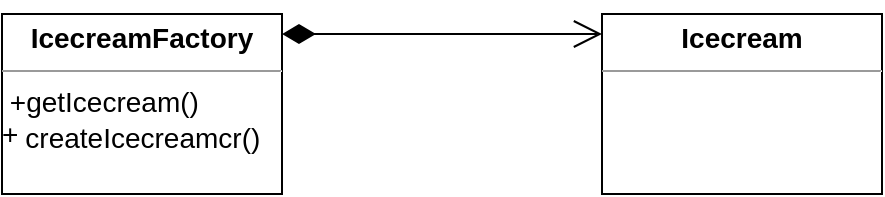 <mxfile>
    <diagram id="Vkf1kccMHPyQg5MPIpvl" name="Page-1">
        <mxGraphModel dx="820" dy="500" grid="1" gridSize="10" guides="1" tooltips="1" connect="1" arrows="1" fold="1" page="1" pageScale="1" pageWidth="827" pageHeight="1169" math="0" shadow="0">
            <root>
                <mxCell id="0"/>
                <mxCell id="1" parent="0"/>
                <mxCell id="3" value="&lt;p style=&quot;margin: 4px 0px 0px ; text-align: center ; font-size: 14px&quot;&gt;&lt;b&gt;&lt;font style=&quot;font-size: 14px&quot;&gt;IcecreamFactory&lt;/font&gt;&lt;/b&gt;&lt;/p&gt;&lt;hr size=&quot;1&quot; style=&quot;font-size: 14px&quot;&gt;&lt;div style=&quot;height: 2px&quot;&gt;&lt;font style=&quot;font-size: 14px&quot;&gt;&amp;nbsp;+getIcecream()&lt;/font&gt;&lt;/div&gt;&lt;div style=&quot;height: 2px&quot;&gt;&lt;font style=&quot;font-size: 14px&quot;&gt;&lt;br&gt;&lt;/font&gt;&lt;/div&gt;&lt;div style=&quot;height: 2px&quot;&gt;&lt;font style=&quot;font-size: 14px&quot;&gt;&lt;br&gt;&lt;/font&gt;&lt;/div&gt;&lt;div style=&quot;height: 2px&quot;&gt;&lt;font style=&quot;font-size: 14px&quot;&gt;&lt;br&gt;&lt;/font&gt;&lt;/div&gt;&lt;div style=&quot;height: 2px&quot;&gt;&lt;font style=&quot;font-size: 14px&quot;&gt;&lt;br&gt;&lt;/font&gt;&lt;/div&gt;&lt;div style=&quot;height: 2px&quot;&gt;&lt;br&gt;&lt;/div&gt;&lt;div style=&quot;height: 2px&quot;&gt;&lt;br&gt;&lt;/div&gt;&lt;div style=&quot;height: 2px&quot;&gt;&lt;span style=&quot;font-size: 14px&quot;&gt;&lt;br&gt;&lt;/span&gt;&lt;/div&gt;&lt;div style=&quot;height: 2px&quot;&gt;&lt;span style=&quot;font-size: 14px&quot;&gt;+&lt;/span&gt;&lt;/div&gt;&lt;span style=&quot;font-size: 14px&quot;&gt;&amp;nbsp; &amp;nbsp;createIcecreamcr()&lt;/span&gt;" style="verticalAlign=top;align=left;overflow=fill;fontSize=12;fontFamily=Helvetica;html=1;" parent="1" vertex="1">
                    <mxGeometry x="80" y="120" width="140" height="90" as="geometry"/>
                </mxCell>
                <mxCell id="9" value="" style="endArrow=open;html=1;endSize=12;startArrow=diamondThin;startSize=14;startFill=1;edgeStyle=orthogonalEdgeStyle;align=left;verticalAlign=bottom;" edge="1" parent="1">
                    <mxGeometry x="-0.75" y="40" relative="1" as="geometry">
                        <mxPoint x="220" y="130" as="sourcePoint"/>
                        <mxPoint x="380" y="130" as="targetPoint"/>
                        <mxPoint as="offset"/>
                    </mxGeometry>
                </mxCell>
                <mxCell id="11" value="&lt;p style=&quot;margin: 4px 0px 0px ; text-align: center ; font-size: 14px&quot;&gt;&lt;b&gt;&lt;font style=&quot;font-size: 14px&quot;&gt;Icecream&lt;/font&gt;&lt;/b&gt;&lt;/p&gt;&lt;hr size=&quot;1&quot; style=&quot;font-size: 14px&quot;&gt;&lt;div style=&quot;height: 2px&quot;&gt;&lt;font style=&quot;font-size: 14px&quot;&gt;&amp;nbsp;&lt;/font&gt;&lt;/div&gt;&lt;div style=&quot;height: 2px&quot;&gt;&lt;br&gt;&lt;/div&gt;&lt;div style=&quot;height: 2px&quot;&gt;&lt;font style=&quot;font-size: 14px&quot;&gt;&lt;br&gt;&lt;/font&gt;&lt;/div&gt;&lt;div style=&quot;height: 2px&quot;&gt;&lt;font style=&quot;font-size: 14px&quot;&gt;&lt;br&gt;&lt;/font&gt;&lt;/div&gt;&lt;div style=&quot;height: 2px&quot;&gt;&lt;br&gt;&lt;/div&gt;&lt;div style=&quot;height: 2px&quot;&gt;&lt;br&gt;&lt;/div&gt;&lt;div style=&quot;height: 2px&quot;&gt;&lt;span style=&quot;font-size: 14px&quot;&gt;&lt;br&gt;&lt;/span&gt;&lt;/div&gt;&lt;div style=&quot;height: 2px&quot;&gt;&lt;br&gt;&lt;/div&gt;" style="verticalAlign=top;align=left;overflow=fill;fontSize=12;fontFamily=Helvetica;html=1;" vertex="1" parent="1">
                    <mxGeometry x="380" y="120" width="140" height="90" as="geometry"/>
                </mxCell>
            </root>
        </mxGraphModel>
    </diagram>
</mxfile>